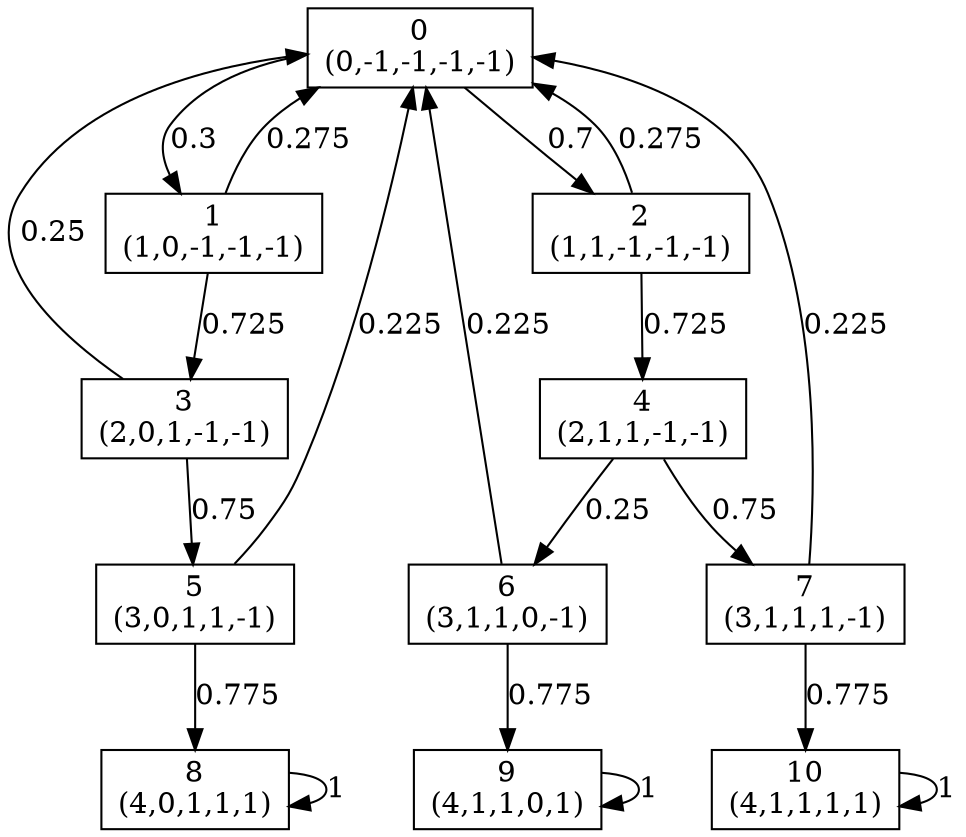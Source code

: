 digraph P {
node [shape=box];
0 -> 1 [ label="0.3" ];
0 -> 2 [ label="0.7" ];
1 -> 0 [ label="0.275" ];
1 -> 3 [ label="0.725" ];
2 -> 0 [ label="0.275" ];
2 -> 4 [ label="0.725" ];
3 -> 0 [ label="0.25" ];
3 -> 5 [ label="0.75" ];
4 -> 6 [ label="0.25" ];
4 -> 7 [ label="0.75" ];
5 -> 0 [ label="0.225" ];
5 -> 8 [ label="0.775" ];
6 -> 0 [ label="0.225" ];
6 -> 9 [ label="0.775" ];
7 -> 0 [ label="0.225" ];
7 -> 10 [ label="0.775" ];
8 -> 8 [ label="1" ];
9 -> 9 [ label="1" ];
10 -> 10 [ label="1" ];
0 [label="0\n(0,-1,-1,-1,-1)"];
1 [label="1\n(1,0,-1,-1,-1)"];
2 [label="2\n(1,1,-1,-1,-1)"];
3 [label="3\n(2,0,1,-1,-1)"];
4 [label="4\n(2,1,1,-1,-1)"];
5 [label="5\n(3,0,1,1,-1)"];
6 [label="6\n(3,1,1,0,-1)"];
7 [label="7\n(3,1,1,1,-1)"];
8 [label="8\n(4,0,1,1,1)"];
9 [label="9\n(4,1,1,0,1)"];
10 [label="10\n(4,1,1,1,1)"];
}
